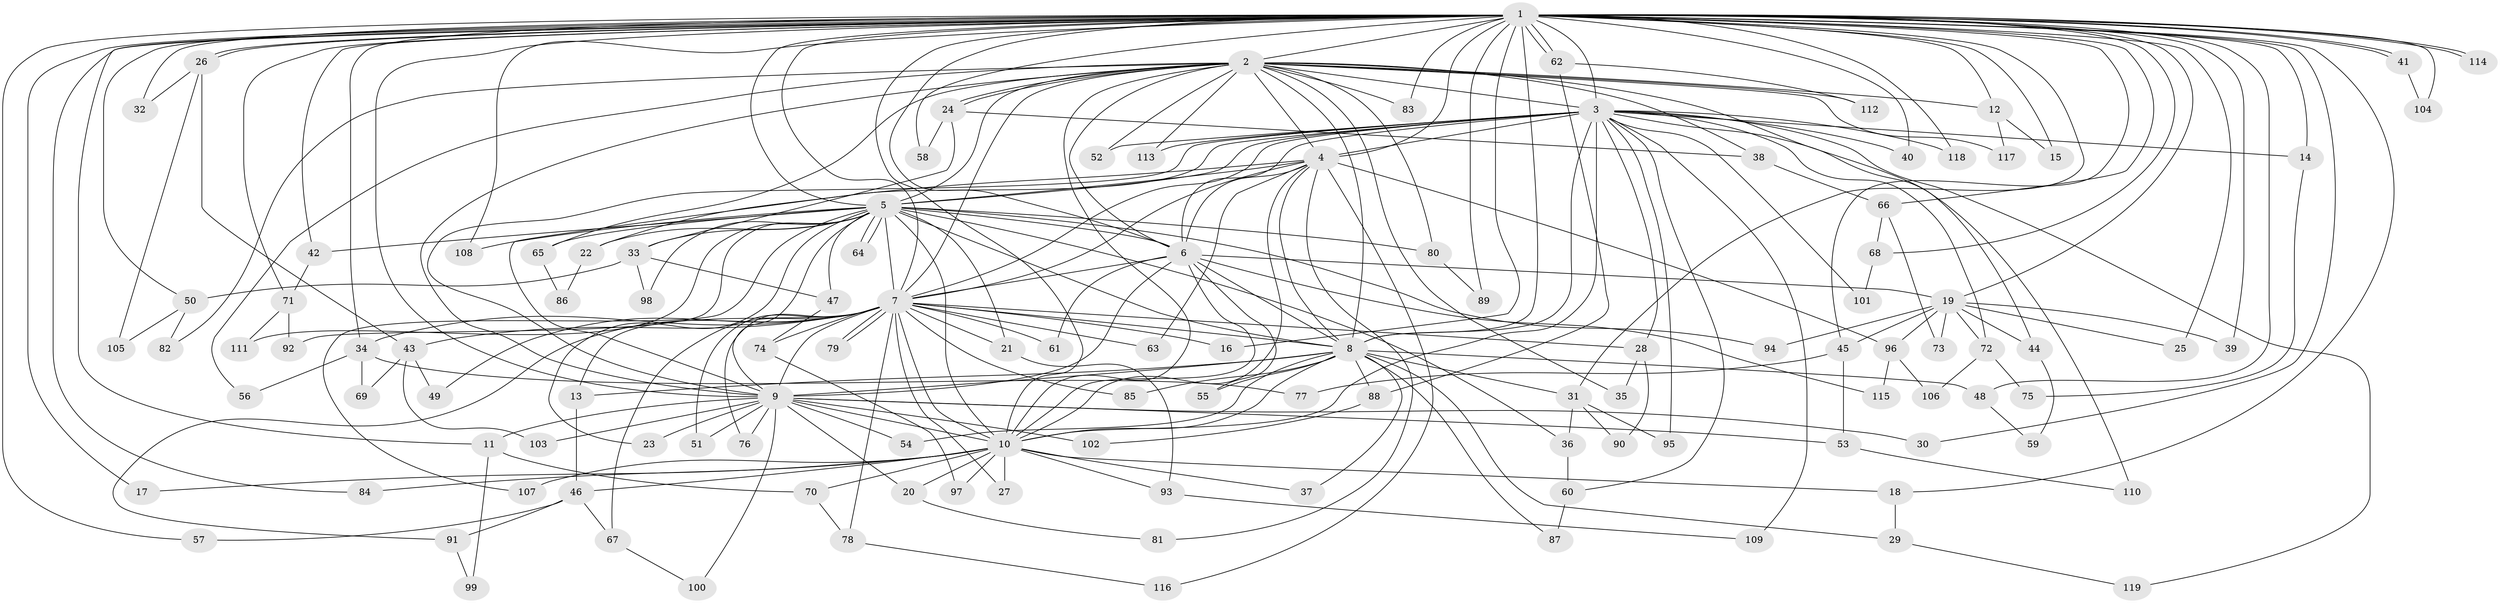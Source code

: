 // Generated by graph-tools (version 1.1) at 2025/25/03/09/25 03:25:37]
// undirected, 119 vertices, 263 edges
graph export_dot {
graph [start="1"]
  node [color=gray90,style=filled];
  1;
  2;
  3;
  4;
  5;
  6;
  7;
  8;
  9;
  10;
  11;
  12;
  13;
  14;
  15;
  16;
  17;
  18;
  19;
  20;
  21;
  22;
  23;
  24;
  25;
  26;
  27;
  28;
  29;
  30;
  31;
  32;
  33;
  34;
  35;
  36;
  37;
  38;
  39;
  40;
  41;
  42;
  43;
  44;
  45;
  46;
  47;
  48;
  49;
  50;
  51;
  52;
  53;
  54;
  55;
  56;
  57;
  58;
  59;
  60;
  61;
  62;
  63;
  64;
  65;
  66;
  67;
  68;
  69;
  70;
  71;
  72;
  73;
  74;
  75;
  76;
  77;
  78;
  79;
  80;
  81;
  82;
  83;
  84;
  85;
  86;
  87;
  88;
  89;
  90;
  91;
  92;
  93;
  94;
  95;
  96;
  97;
  98;
  99;
  100;
  101;
  102;
  103;
  104;
  105;
  106;
  107;
  108;
  109;
  110;
  111;
  112;
  113;
  114;
  115;
  116;
  117;
  118;
  119;
  1 -- 2;
  1 -- 3;
  1 -- 4;
  1 -- 5;
  1 -- 6;
  1 -- 7;
  1 -- 8;
  1 -- 9;
  1 -- 10;
  1 -- 11;
  1 -- 12;
  1 -- 14;
  1 -- 15;
  1 -- 16;
  1 -- 17;
  1 -- 18;
  1 -- 19;
  1 -- 25;
  1 -- 26;
  1 -- 26;
  1 -- 30;
  1 -- 31;
  1 -- 32;
  1 -- 34;
  1 -- 39;
  1 -- 40;
  1 -- 41;
  1 -- 41;
  1 -- 42;
  1 -- 45;
  1 -- 48;
  1 -- 50;
  1 -- 57;
  1 -- 58;
  1 -- 62;
  1 -- 62;
  1 -- 66;
  1 -- 68;
  1 -- 71;
  1 -- 83;
  1 -- 84;
  1 -- 89;
  1 -- 104;
  1 -- 108;
  1 -- 114;
  1 -- 114;
  1 -- 118;
  2 -- 3;
  2 -- 4;
  2 -- 5;
  2 -- 6;
  2 -- 7;
  2 -- 8;
  2 -- 9;
  2 -- 10;
  2 -- 12;
  2 -- 24;
  2 -- 24;
  2 -- 35;
  2 -- 38;
  2 -- 44;
  2 -- 52;
  2 -- 56;
  2 -- 65;
  2 -- 80;
  2 -- 82;
  2 -- 83;
  2 -- 112;
  2 -- 113;
  2 -- 117;
  3 -- 4;
  3 -- 5;
  3 -- 6;
  3 -- 7;
  3 -- 8;
  3 -- 9;
  3 -- 10;
  3 -- 14;
  3 -- 22;
  3 -- 28;
  3 -- 40;
  3 -- 52;
  3 -- 60;
  3 -- 72;
  3 -- 95;
  3 -- 101;
  3 -- 109;
  3 -- 110;
  3 -- 113;
  3 -- 118;
  3 -- 119;
  4 -- 5;
  4 -- 6;
  4 -- 7;
  4 -- 8;
  4 -- 9;
  4 -- 10;
  4 -- 63;
  4 -- 81;
  4 -- 96;
  4 -- 116;
  5 -- 6;
  5 -- 7;
  5 -- 8;
  5 -- 9;
  5 -- 10;
  5 -- 21;
  5 -- 22;
  5 -- 23;
  5 -- 33;
  5 -- 36;
  5 -- 42;
  5 -- 47;
  5 -- 64;
  5 -- 64;
  5 -- 65;
  5 -- 80;
  5 -- 92;
  5 -- 94;
  5 -- 98;
  5 -- 107;
  5 -- 108;
  5 -- 111;
  6 -- 7;
  6 -- 8;
  6 -- 9;
  6 -- 10;
  6 -- 19;
  6 -- 55;
  6 -- 61;
  6 -- 115;
  7 -- 8;
  7 -- 9;
  7 -- 10;
  7 -- 13;
  7 -- 16;
  7 -- 21;
  7 -- 27;
  7 -- 28;
  7 -- 34;
  7 -- 43;
  7 -- 49;
  7 -- 51;
  7 -- 61;
  7 -- 63;
  7 -- 67;
  7 -- 74;
  7 -- 76;
  7 -- 78;
  7 -- 79;
  7 -- 79;
  7 -- 85;
  7 -- 91;
  8 -- 9;
  8 -- 10;
  8 -- 13;
  8 -- 29;
  8 -- 31;
  8 -- 37;
  8 -- 48;
  8 -- 54;
  8 -- 55;
  8 -- 85;
  8 -- 87;
  8 -- 88;
  9 -- 10;
  9 -- 11;
  9 -- 20;
  9 -- 23;
  9 -- 30;
  9 -- 51;
  9 -- 53;
  9 -- 54;
  9 -- 76;
  9 -- 100;
  9 -- 102;
  9 -- 103;
  10 -- 17;
  10 -- 18;
  10 -- 20;
  10 -- 27;
  10 -- 37;
  10 -- 46;
  10 -- 70;
  10 -- 84;
  10 -- 93;
  10 -- 97;
  10 -- 107;
  11 -- 70;
  11 -- 99;
  12 -- 15;
  12 -- 117;
  13 -- 46;
  14 -- 75;
  18 -- 29;
  19 -- 25;
  19 -- 39;
  19 -- 44;
  19 -- 45;
  19 -- 72;
  19 -- 73;
  19 -- 94;
  19 -- 96;
  20 -- 81;
  21 -- 93;
  22 -- 86;
  24 -- 33;
  24 -- 38;
  24 -- 58;
  26 -- 32;
  26 -- 43;
  26 -- 105;
  28 -- 35;
  28 -- 90;
  29 -- 119;
  31 -- 36;
  31 -- 90;
  31 -- 95;
  33 -- 47;
  33 -- 50;
  33 -- 98;
  34 -- 56;
  34 -- 69;
  34 -- 77;
  36 -- 60;
  38 -- 66;
  41 -- 104;
  42 -- 71;
  43 -- 49;
  43 -- 69;
  43 -- 103;
  44 -- 59;
  45 -- 53;
  45 -- 77;
  46 -- 57;
  46 -- 67;
  46 -- 91;
  47 -- 74;
  48 -- 59;
  50 -- 82;
  50 -- 105;
  53 -- 110;
  60 -- 87;
  62 -- 88;
  62 -- 112;
  65 -- 86;
  66 -- 68;
  66 -- 73;
  67 -- 100;
  68 -- 101;
  70 -- 78;
  71 -- 92;
  71 -- 111;
  72 -- 75;
  72 -- 106;
  74 -- 97;
  78 -- 116;
  80 -- 89;
  88 -- 102;
  91 -- 99;
  93 -- 109;
  96 -- 106;
  96 -- 115;
}
